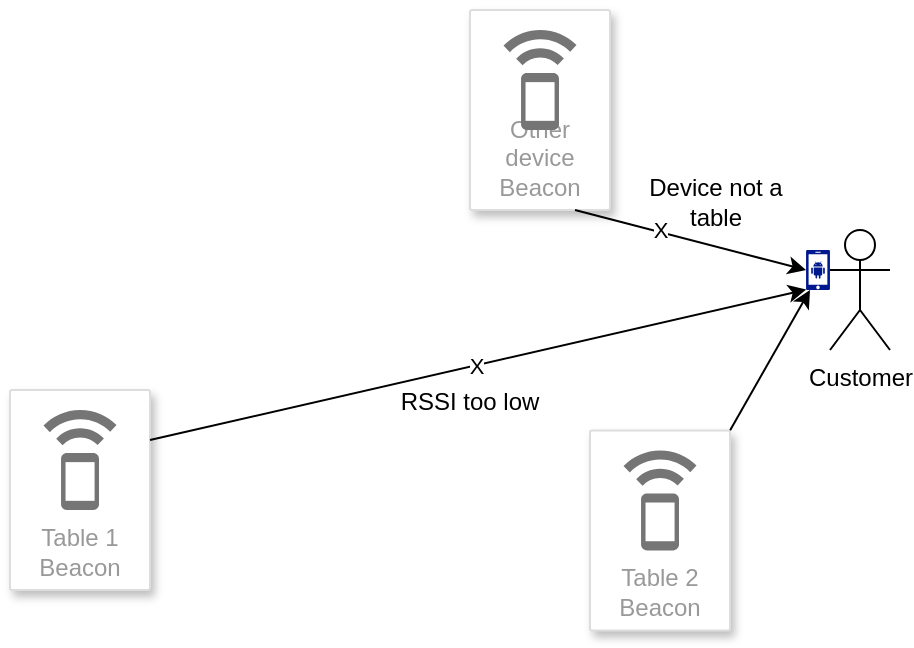 <mxfile version="27.1.4">
  <diagram name="Page-1" id="bSAxU7TOZUrgDXPhxjpq">
    <mxGraphModel dx="906" dy="490" grid="1" gridSize="10" guides="1" tooltips="1" connect="1" arrows="1" fold="1" page="1" pageScale="1" pageWidth="850" pageHeight="1100" math="0" shadow="0">
      <root>
        <mxCell id="0" />
        <mxCell id="1" parent="0" />
        <mxCell id="WkLqs2ADJr9yU4otfG67-1" value="Table 1 Beacon" style="fillColor=#ffffff;strokeColor=#dddddd;shadow=1;strokeWidth=1;rounded=1;absoluteArcSize=1;arcSize=2;labelPosition=center;verticalLabelPosition=middle;align=center;verticalAlign=bottom;spacingLeft=0;fontColor=#999999;fontSize=12;whiteSpace=wrap;spacingBottom=2;html=1;" vertex="1" parent="1">
          <mxGeometry x="240" y="360" width="70" height="100" as="geometry" />
        </mxCell>
        <mxCell id="WkLqs2ADJr9yU4otfG67-2" value="" style="sketch=0;dashed=0;connectable=0;html=1;fillColor=#757575;strokeColor=none;shape=mxgraph.gcp2.beacon;part=1;" vertex="1" parent="WkLqs2ADJr9yU4otfG67-1">
          <mxGeometry x="0.5" width="36.5" height="50" relative="1" as="geometry">
            <mxPoint x="-18.25" y="10" as="offset" />
          </mxGeometry>
        </mxCell>
        <mxCell id="WkLqs2ADJr9yU4otfG67-15" style="rounded=0;orthogonalLoop=1;jettySize=auto;html=1;exitX=1;exitY=0;exitDx=0;exitDy=0;" edge="1" parent="1" source="WkLqs2ADJr9yU4otfG67-3">
          <mxGeometry relative="1" as="geometry">
            <mxPoint x="640" y="310" as="targetPoint" />
          </mxGeometry>
        </mxCell>
        <mxCell id="WkLqs2ADJr9yU4otfG67-3" value="Table 2 Beacon" style="fillColor=#ffffff;strokeColor=#dddddd;shadow=1;strokeWidth=1;rounded=1;absoluteArcSize=1;arcSize=2;labelPosition=center;verticalLabelPosition=middle;align=center;verticalAlign=bottom;spacingLeft=0;fontColor=#999999;fontSize=12;whiteSpace=wrap;spacingBottom=2;html=1;" vertex="1" parent="1">
          <mxGeometry x="530" y="380.2" width="70" height="100" as="geometry" />
        </mxCell>
        <mxCell id="WkLqs2ADJr9yU4otfG67-4" value="" style="sketch=0;dashed=0;connectable=0;html=1;fillColor=#757575;strokeColor=none;shape=mxgraph.gcp2.beacon;part=1;" vertex="1" parent="WkLqs2ADJr9yU4otfG67-3">
          <mxGeometry x="0.5" width="36.5" height="50" relative="1" as="geometry">
            <mxPoint x="-18.25" y="10" as="offset" />
          </mxGeometry>
        </mxCell>
        <mxCell id="WkLqs2ADJr9yU4otfG67-7" value="Other device Beacon" style="fillColor=#ffffff;strokeColor=#dddddd;shadow=1;strokeWidth=1;rounded=1;absoluteArcSize=1;arcSize=2;labelPosition=center;verticalLabelPosition=middle;align=center;verticalAlign=bottom;spacingLeft=0;fontColor=#999999;fontSize=12;whiteSpace=wrap;spacingBottom=2;html=1;" vertex="1" parent="1">
          <mxGeometry x="470" y="170" width="70" height="100" as="geometry" />
        </mxCell>
        <mxCell id="WkLqs2ADJr9yU4otfG67-8" value="" style="sketch=0;dashed=0;connectable=0;html=1;fillColor=#757575;strokeColor=none;shape=mxgraph.gcp2.beacon;part=1;" vertex="1" parent="WkLqs2ADJr9yU4otfG67-7">
          <mxGeometry x="0.5" width="36.5" height="50" relative="1" as="geometry">
            <mxPoint x="-18.25" y="10" as="offset" />
          </mxGeometry>
        </mxCell>
        <mxCell id="WkLqs2ADJr9yU4otfG67-9" value="Customer" style="shape=umlActor;verticalLabelPosition=bottom;verticalAlign=top;html=1;outlineConnect=0;" vertex="1" parent="1">
          <mxGeometry x="650" y="280" width="30" height="60" as="geometry" />
        </mxCell>
        <mxCell id="WkLqs2ADJr9yU4otfG67-10" value="" style="sketch=0;aspect=fixed;pointerEvents=1;shadow=0;dashed=0;html=1;strokeColor=none;labelPosition=center;verticalLabelPosition=bottom;verticalAlign=top;align=center;fillColor=#00188D;shape=mxgraph.mscae.enterprise.android_phone" vertex="1" parent="1">
          <mxGeometry x="638" y="290" width="12" height="20" as="geometry" />
        </mxCell>
        <mxCell id="WkLqs2ADJr9yU4otfG67-11" style="rounded=0;orthogonalLoop=1;jettySize=auto;html=1;exitX=0.75;exitY=1;exitDx=0;exitDy=0;entryX=0;entryY=0.5;entryDx=0;entryDy=0;entryPerimeter=0;" edge="1" parent="1" source="WkLqs2ADJr9yU4otfG67-7" target="WkLqs2ADJr9yU4otfG67-10">
          <mxGeometry relative="1" as="geometry" />
        </mxCell>
        <mxCell id="WkLqs2ADJr9yU4otfG67-17" value="X" style="edgeLabel;html=1;align=center;verticalAlign=middle;resizable=0;points=[];" vertex="1" connectable="0" parent="WkLqs2ADJr9yU4otfG67-11">
          <mxGeometry x="-0.268" y="1" relative="1" as="geometry">
            <mxPoint as="offset" />
          </mxGeometry>
        </mxCell>
        <mxCell id="WkLqs2ADJr9yU4otfG67-12" style="rounded=0;orthogonalLoop=1;jettySize=auto;html=1;exitX=1;exitY=0.25;exitDx=0;exitDy=0;entryX=0.01;entryY=0.99;entryDx=0;entryDy=0;entryPerimeter=0;" edge="1" parent="1" source="WkLqs2ADJr9yU4otfG67-1" target="WkLqs2ADJr9yU4otfG67-10">
          <mxGeometry relative="1" as="geometry">
            <mxPoint x="200" y="405.2" as="sourcePoint" />
            <mxPoint x="528.12" y="330.0" as="targetPoint" />
          </mxGeometry>
        </mxCell>
        <mxCell id="WkLqs2ADJr9yU4otfG67-18" value="X" style="edgeLabel;html=1;align=center;verticalAlign=middle;resizable=0;points=[];" vertex="1" connectable="0" parent="WkLqs2ADJr9yU4otfG67-12">
          <mxGeometry x="-0.007" relative="1" as="geometry">
            <mxPoint as="offset" />
          </mxGeometry>
        </mxCell>
        <mxCell id="WkLqs2ADJr9yU4otfG67-19" value="RSSI too low" style="text;html=1;align=center;verticalAlign=middle;whiteSpace=wrap;rounded=0;" vertex="1" parent="1">
          <mxGeometry x="430" y="351.2" width="80" height="29" as="geometry" />
        </mxCell>
        <mxCell id="WkLqs2ADJr9yU4otfG67-20" value="Device not a table" style="text;html=1;align=center;verticalAlign=middle;whiteSpace=wrap;rounded=0;" vertex="1" parent="1">
          <mxGeometry x="548" y="251" width="90" height="29" as="geometry" />
        </mxCell>
      </root>
    </mxGraphModel>
  </diagram>
</mxfile>
